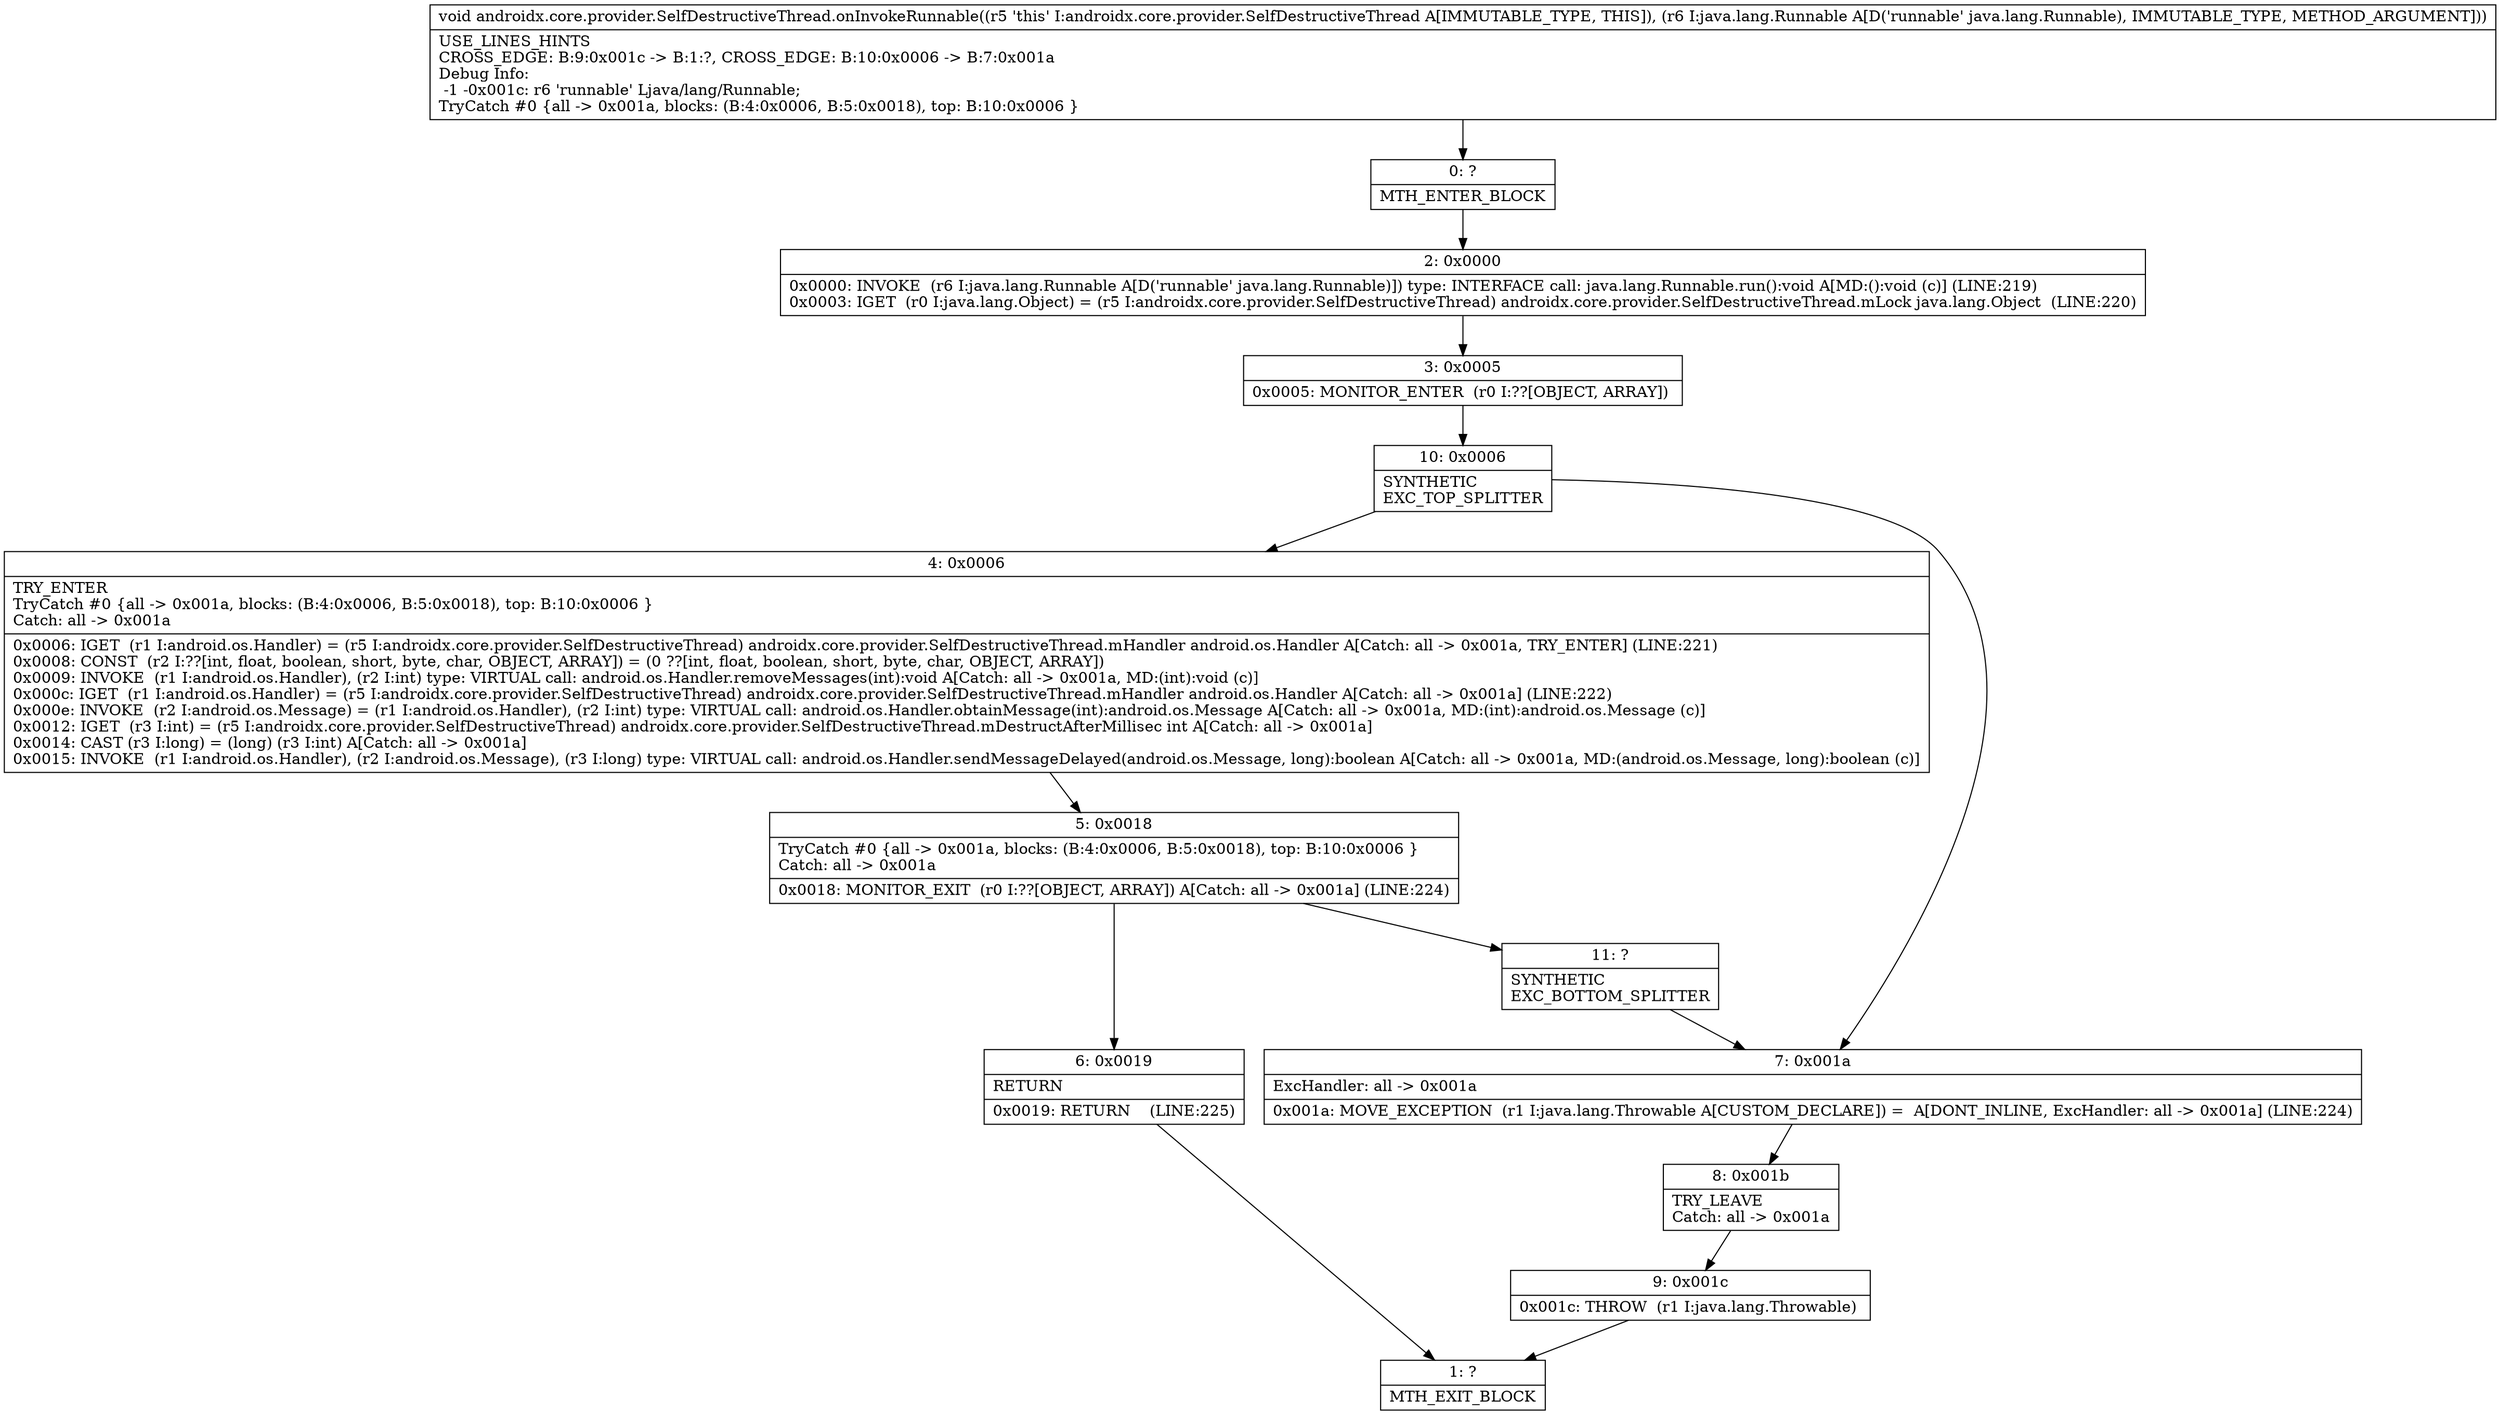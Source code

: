 digraph "CFG forandroidx.core.provider.SelfDestructiveThread.onInvokeRunnable(Ljava\/lang\/Runnable;)V" {
Node_0 [shape=record,label="{0\:\ ?|MTH_ENTER_BLOCK\l}"];
Node_2 [shape=record,label="{2\:\ 0x0000|0x0000: INVOKE  (r6 I:java.lang.Runnable A[D('runnable' java.lang.Runnable)]) type: INTERFACE call: java.lang.Runnable.run():void A[MD:():void (c)] (LINE:219)\l0x0003: IGET  (r0 I:java.lang.Object) = (r5 I:androidx.core.provider.SelfDestructiveThread) androidx.core.provider.SelfDestructiveThread.mLock java.lang.Object  (LINE:220)\l}"];
Node_3 [shape=record,label="{3\:\ 0x0005|0x0005: MONITOR_ENTER  (r0 I:??[OBJECT, ARRAY]) \l}"];
Node_10 [shape=record,label="{10\:\ 0x0006|SYNTHETIC\lEXC_TOP_SPLITTER\l}"];
Node_4 [shape=record,label="{4\:\ 0x0006|TRY_ENTER\lTryCatch #0 \{all \-\> 0x001a, blocks: (B:4:0x0006, B:5:0x0018), top: B:10:0x0006 \}\lCatch: all \-\> 0x001a\l|0x0006: IGET  (r1 I:android.os.Handler) = (r5 I:androidx.core.provider.SelfDestructiveThread) androidx.core.provider.SelfDestructiveThread.mHandler android.os.Handler A[Catch: all \-\> 0x001a, TRY_ENTER] (LINE:221)\l0x0008: CONST  (r2 I:??[int, float, boolean, short, byte, char, OBJECT, ARRAY]) = (0 ??[int, float, boolean, short, byte, char, OBJECT, ARRAY]) \l0x0009: INVOKE  (r1 I:android.os.Handler), (r2 I:int) type: VIRTUAL call: android.os.Handler.removeMessages(int):void A[Catch: all \-\> 0x001a, MD:(int):void (c)]\l0x000c: IGET  (r1 I:android.os.Handler) = (r5 I:androidx.core.provider.SelfDestructiveThread) androidx.core.provider.SelfDestructiveThread.mHandler android.os.Handler A[Catch: all \-\> 0x001a] (LINE:222)\l0x000e: INVOKE  (r2 I:android.os.Message) = (r1 I:android.os.Handler), (r2 I:int) type: VIRTUAL call: android.os.Handler.obtainMessage(int):android.os.Message A[Catch: all \-\> 0x001a, MD:(int):android.os.Message (c)]\l0x0012: IGET  (r3 I:int) = (r5 I:androidx.core.provider.SelfDestructiveThread) androidx.core.provider.SelfDestructiveThread.mDestructAfterMillisec int A[Catch: all \-\> 0x001a]\l0x0014: CAST (r3 I:long) = (long) (r3 I:int) A[Catch: all \-\> 0x001a]\l0x0015: INVOKE  (r1 I:android.os.Handler), (r2 I:android.os.Message), (r3 I:long) type: VIRTUAL call: android.os.Handler.sendMessageDelayed(android.os.Message, long):boolean A[Catch: all \-\> 0x001a, MD:(android.os.Message, long):boolean (c)]\l}"];
Node_5 [shape=record,label="{5\:\ 0x0018|TryCatch #0 \{all \-\> 0x001a, blocks: (B:4:0x0006, B:5:0x0018), top: B:10:0x0006 \}\lCatch: all \-\> 0x001a\l|0x0018: MONITOR_EXIT  (r0 I:??[OBJECT, ARRAY]) A[Catch: all \-\> 0x001a] (LINE:224)\l}"];
Node_6 [shape=record,label="{6\:\ 0x0019|RETURN\l|0x0019: RETURN    (LINE:225)\l}"];
Node_1 [shape=record,label="{1\:\ ?|MTH_EXIT_BLOCK\l}"];
Node_11 [shape=record,label="{11\:\ ?|SYNTHETIC\lEXC_BOTTOM_SPLITTER\l}"];
Node_7 [shape=record,label="{7\:\ 0x001a|ExcHandler: all \-\> 0x001a\l|0x001a: MOVE_EXCEPTION  (r1 I:java.lang.Throwable A[CUSTOM_DECLARE]) =  A[DONT_INLINE, ExcHandler: all \-\> 0x001a] (LINE:224)\l}"];
Node_8 [shape=record,label="{8\:\ 0x001b|TRY_LEAVE\lCatch: all \-\> 0x001a\l}"];
Node_9 [shape=record,label="{9\:\ 0x001c|0x001c: THROW  (r1 I:java.lang.Throwable) \l}"];
MethodNode[shape=record,label="{void androidx.core.provider.SelfDestructiveThread.onInvokeRunnable((r5 'this' I:androidx.core.provider.SelfDestructiveThread A[IMMUTABLE_TYPE, THIS]), (r6 I:java.lang.Runnable A[D('runnable' java.lang.Runnable), IMMUTABLE_TYPE, METHOD_ARGUMENT]))  | USE_LINES_HINTS\lCROSS_EDGE: B:9:0x001c \-\> B:1:?, CROSS_EDGE: B:10:0x0006 \-\> B:7:0x001a\lDebug Info:\l  \-1 \-0x001c: r6 'runnable' Ljava\/lang\/Runnable;\lTryCatch #0 \{all \-\> 0x001a, blocks: (B:4:0x0006, B:5:0x0018), top: B:10:0x0006 \}\l}"];
MethodNode -> Node_0;Node_0 -> Node_2;
Node_2 -> Node_3;
Node_3 -> Node_10;
Node_10 -> Node_4;
Node_10 -> Node_7;
Node_4 -> Node_5;
Node_5 -> Node_6;
Node_5 -> Node_11;
Node_6 -> Node_1;
Node_11 -> Node_7;
Node_7 -> Node_8;
Node_8 -> Node_9;
Node_9 -> Node_1;
}

